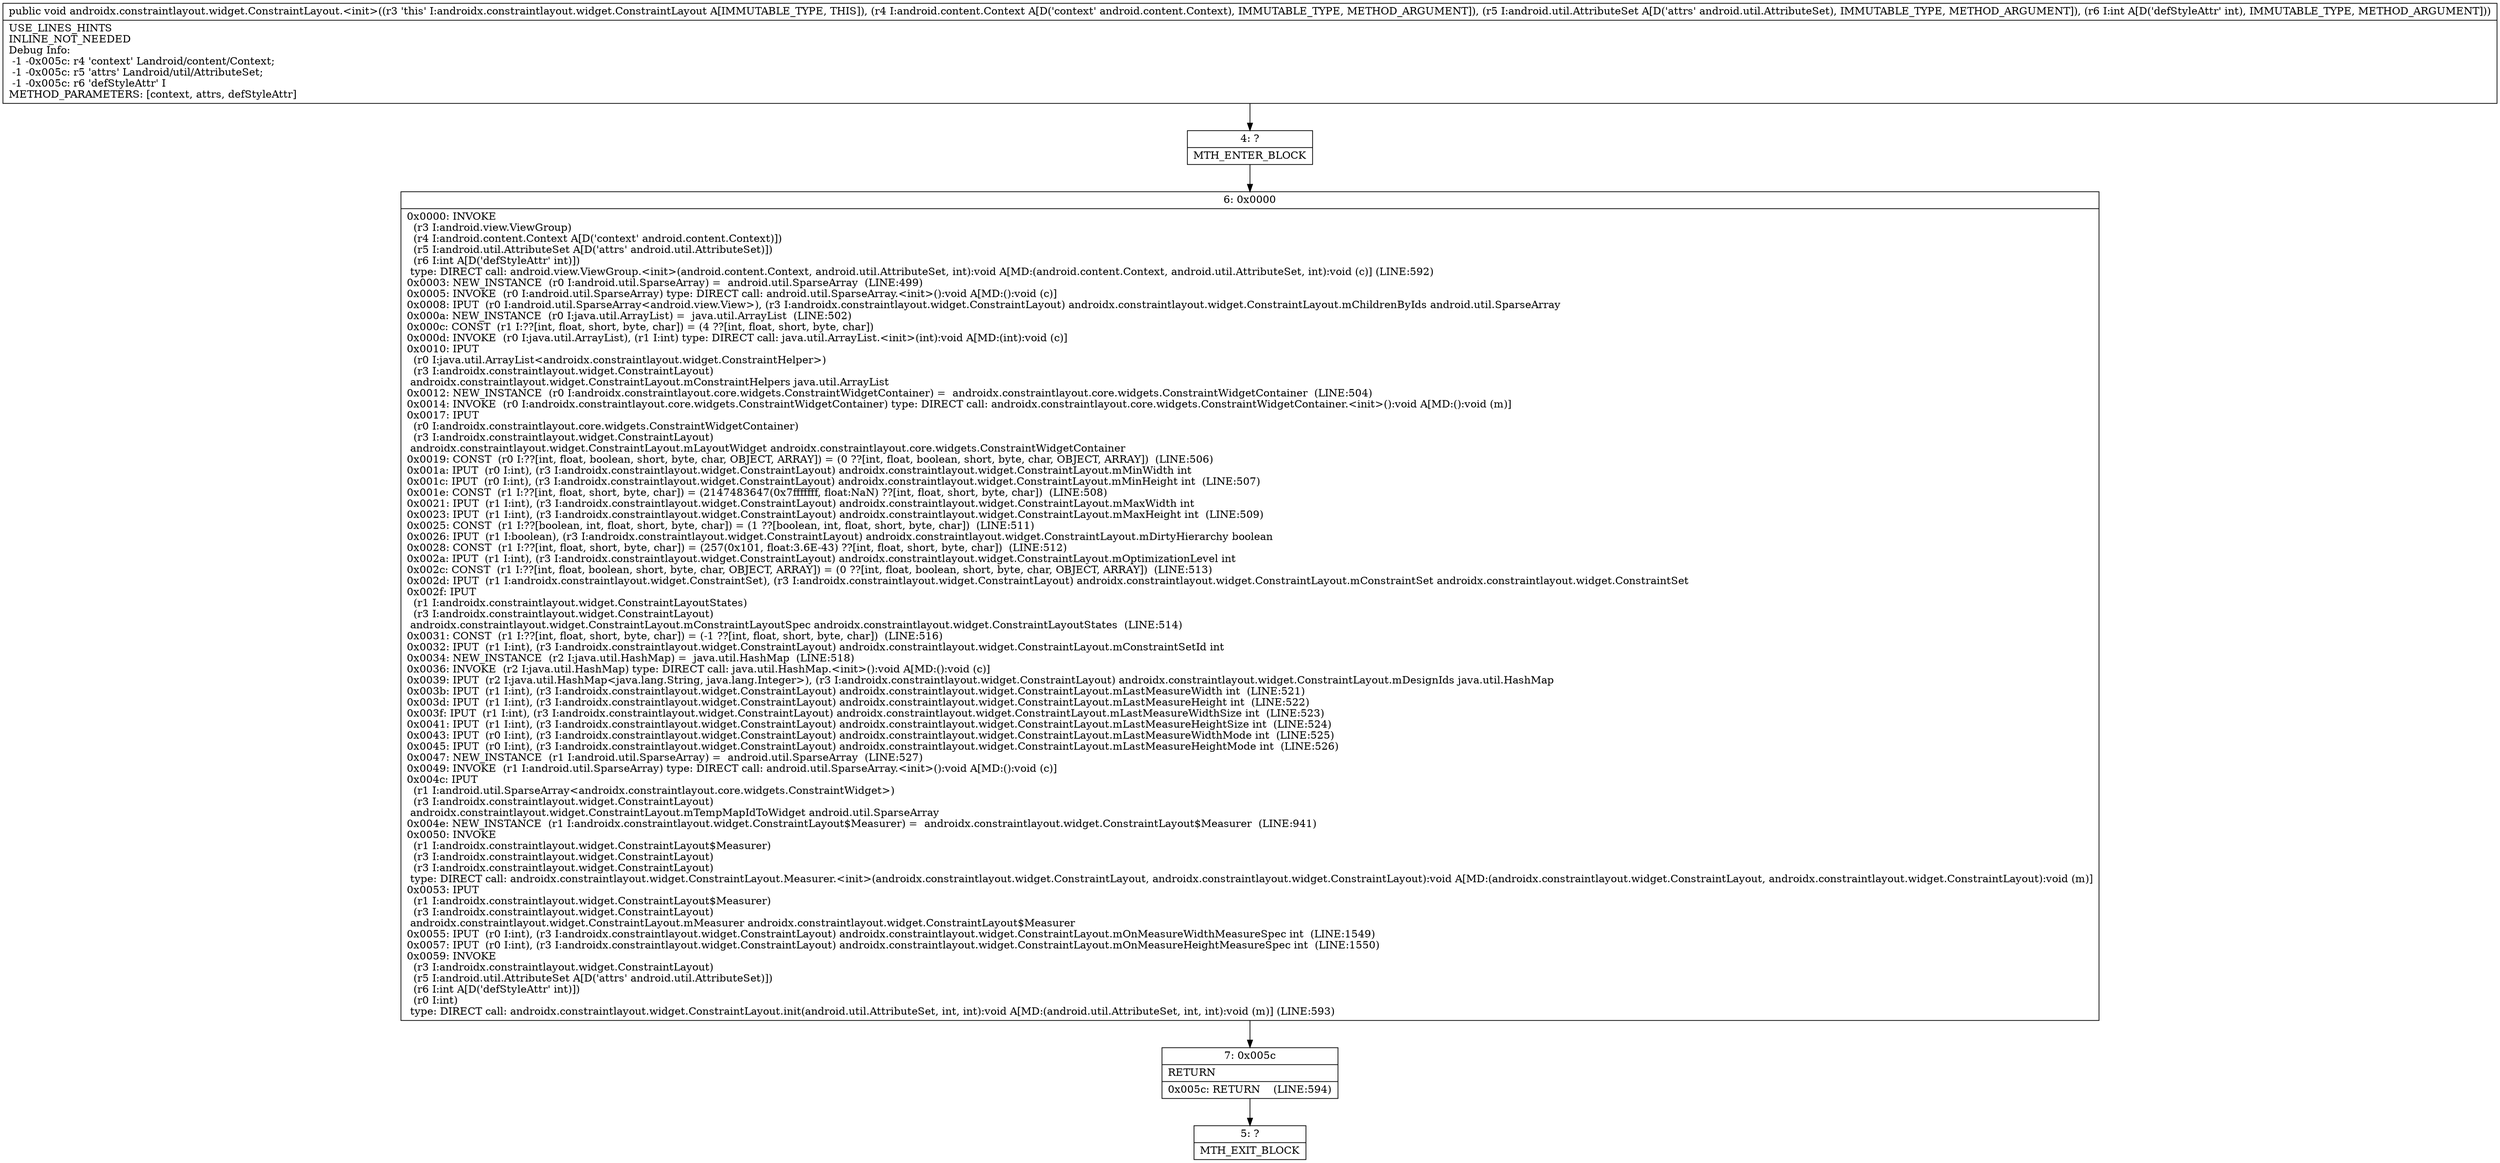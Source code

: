 digraph "CFG forandroidx.constraintlayout.widget.ConstraintLayout.\<init\>(Landroid\/content\/Context;Landroid\/util\/AttributeSet;I)V" {
Node_4 [shape=record,label="{4\:\ ?|MTH_ENTER_BLOCK\l}"];
Node_6 [shape=record,label="{6\:\ 0x0000|0x0000: INVOKE  \l  (r3 I:android.view.ViewGroup)\l  (r4 I:android.content.Context A[D('context' android.content.Context)])\l  (r5 I:android.util.AttributeSet A[D('attrs' android.util.AttributeSet)])\l  (r6 I:int A[D('defStyleAttr' int)])\l type: DIRECT call: android.view.ViewGroup.\<init\>(android.content.Context, android.util.AttributeSet, int):void A[MD:(android.content.Context, android.util.AttributeSet, int):void (c)] (LINE:592)\l0x0003: NEW_INSTANCE  (r0 I:android.util.SparseArray) =  android.util.SparseArray  (LINE:499)\l0x0005: INVOKE  (r0 I:android.util.SparseArray) type: DIRECT call: android.util.SparseArray.\<init\>():void A[MD:():void (c)]\l0x0008: IPUT  (r0 I:android.util.SparseArray\<android.view.View\>), (r3 I:androidx.constraintlayout.widget.ConstraintLayout) androidx.constraintlayout.widget.ConstraintLayout.mChildrenByIds android.util.SparseArray \l0x000a: NEW_INSTANCE  (r0 I:java.util.ArrayList) =  java.util.ArrayList  (LINE:502)\l0x000c: CONST  (r1 I:??[int, float, short, byte, char]) = (4 ??[int, float, short, byte, char]) \l0x000d: INVOKE  (r0 I:java.util.ArrayList), (r1 I:int) type: DIRECT call: java.util.ArrayList.\<init\>(int):void A[MD:(int):void (c)]\l0x0010: IPUT  \l  (r0 I:java.util.ArrayList\<androidx.constraintlayout.widget.ConstraintHelper\>)\l  (r3 I:androidx.constraintlayout.widget.ConstraintLayout)\l androidx.constraintlayout.widget.ConstraintLayout.mConstraintHelpers java.util.ArrayList \l0x0012: NEW_INSTANCE  (r0 I:androidx.constraintlayout.core.widgets.ConstraintWidgetContainer) =  androidx.constraintlayout.core.widgets.ConstraintWidgetContainer  (LINE:504)\l0x0014: INVOKE  (r0 I:androidx.constraintlayout.core.widgets.ConstraintWidgetContainer) type: DIRECT call: androidx.constraintlayout.core.widgets.ConstraintWidgetContainer.\<init\>():void A[MD:():void (m)]\l0x0017: IPUT  \l  (r0 I:androidx.constraintlayout.core.widgets.ConstraintWidgetContainer)\l  (r3 I:androidx.constraintlayout.widget.ConstraintLayout)\l androidx.constraintlayout.widget.ConstraintLayout.mLayoutWidget androidx.constraintlayout.core.widgets.ConstraintWidgetContainer \l0x0019: CONST  (r0 I:??[int, float, boolean, short, byte, char, OBJECT, ARRAY]) = (0 ??[int, float, boolean, short, byte, char, OBJECT, ARRAY])  (LINE:506)\l0x001a: IPUT  (r0 I:int), (r3 I:androidx.constraintlayout.widget.ConstraintLayout) androidx.constraintlayout.widget.ConstraintLayout.mMinWidth int \l0x001c: IPUT  (r0 I:int), (r3 I:androidx.constraintlayout.widget.ConstraintLayout) androidx.constraintlayout.widget.ConstraintLayout.mMinHeight int  (LINE:507)\l0x001e: CONST  (r1 I:??[int, float, short, byte, char]) = (2147483647(0x7fffffff, float:NaN) ??[int, float, short, byte, char])  (LINE:508)\l0x0021: IPUT  (r1 I:int), (r3 I:androidx.constraintlayout.widget.ConstraintLayout) androidx.constraintlayout.widget.ConstraintLayout.mMaxWidth int \l0x0023: IPUT  (r1 I:int), (r3 I:androidx.constraintlayout.widget.ConstraintLayout) androidx.constraintlayout.widget.ConstraintLayout.mMaxHeight int  (LINE:509)\l0x0025: CONST  (r1 I:??[boolean, int, float, short, byte, char]) = (1 ??[boolean, int, float, short, byte, char])  (LINE:511)\l0x0026: IPUT  (r1 I:boolean), (r3 I:androidx.constraintlayout.widget.ConstraintLayout) androidx.constraintlayout.widget.ConstraintLayout.mDirtyHierarchy boolean \l0x0028: CONST  (r1 I:??[int, float, short, byte, char]) = (257(0x101, float:3.6E\-43) ??[int, float, short, byte, char])  (LINE:512)\l0x002a: IPUT  (r1 I:int), (r3 I:androidx.constraintlayout.widget.ConstraintLayout) androidx.constraintlayout.widget.ConstraintLayout.mOptimizationLevel int \l0x002c: CONST  (r1 I:??[int, float, boolean, short, byte, char, OBJECT, ARRAY]) = (0 ??[int, float, boolean, short, byte, char, OBJECT, ARRAY])  (LINE:513)\l0x002d: IPUT  (r1 I:androidx.constraintlayout.widget.ConstraintSet), (r3 I:androidx.constraintlayout.widget.ConstraintLayout) androidx.constraintlayout.widget.ConstraintLayout.mConstraintSet androidx.constraintlayout.widget.ConstraintSet \l0x002f: IPUT  \l  (r1 I:androidx.constraintlayout.widget.ConstraintLayoutStates)\l  (r3 I:androidx.constraintlayout.widget.ConstraintLayout)\l androidx.constraintlayout.widget.ConstraintLayout.mConstraintLayoutSpec androidx.constraintlayout.widget.ConstraintLayoutStates  (LINE:514)\l0x0031: CONST  (r1 I:??[int, float, short, byte, char]) = (\-1 ??[int, float, short, byte, char])  (LINE:516)\l0x0032: IPUT  (r1 I:int), (r3 I:androidx.constraintlayout.widget.ConstraintLayout) androidx.constraintlayout.widget.ConstraintLayout.mConstraintSetId int \l0x0034: NEW_INSTANCE  (r2 I:java.util.HashMap) =  java.util.HashMap  (LINE:518)\l0x0036: INVOKE  (r2 I:java.util.HashMap) type: DIRECT call: java.util.HashMap.\<init\>():void A[MD:():void (c)]\l0x0039: IPUT  (r2 I:java.util.HashMap\<java.lang.String, java.lang.Integer\>), (r3 I:androidx.constraintlayout.widget.ConstraintLayout) androidx.constraintlayout.widget.ConstraintLayout.mDesignIds java.util.HashMap \l0x003b: IPUT  (r1 I:int), (r3 I:androidx.constraintlayout.widget.ConstraintLayout) androidx.constraintlayout.widget.ConstraintLayout.mLastMeasureWidth int  (LINE:521)\l0x003d: IPUT  (r1 I:int), (r3 I:androidx.constraintlayout.widget.ConstraintLayout) androidx.constraintlayout.widget.ConstraintLayout.mLastMeasureHeight int  (LINE:522)\l0x003f: IPUT  (r1 I:int), (r3 I:androidx.constraintlayout.widget.ConstraintLayout) androidx.constraintlayout.widget.ConstraintLayout.mLastMeasureWidthSize int  (LINE:523)\l0x0041: IPUT  (r1 I:int), (r3 I:androidx.constraintlayout.widget.ConstraintLayout) androidx.constraintlayout.widget.ConstraintLayout.mLastMeasureHeightSize int  (LINE:524)\l0x0043: IPUT  (r0 I:int), (r3 I:androidx.constraintlayout.widget.ConstraintLayout) androidx.constraintlayout.widget.ConstraintLayout.mLastMeasureWidthMode int  (LINE:525)\l0x0045: IPUT  (r0 I:int), (r3 I:androidx.constraintlayout.widget.ConstraintLayout) androidx.constraintlayout.widget.ConstraintLayout.mLastMeasureHeightMode int  (LINE:526)\l0x0047: NEW_INSTANCE  (r1 I:android.util.SparseArray) =  android.util.SparseArray  (LINE:527)\l0x0049: INVOKE  (r1 I:android.util.SparseArray) type: DIRECT call: android.util.SparseArray.\<init\>():void A[MD:():void (c)]\l0x004c: IPUT  \l  (r1 I:android.util.SparseArray\<androidx.constraintlayout.core.widgets.ConstraintWidget\>)\l  (r3 I:androidx.constraintlayout.widget.ConstraintLayout)\l androidx.constraintlayout.widget.ConstraintLayout.mTempMapIdToWidget android.util.SparseArray \l0x004e: NEW_INSTANCE  (r1 I:androidx.constraintlayout.widget.ConstraintLayout$Measurer) =  androidx.constraintlayout.widget.ConstraintLayout$Measurer  (LINE:941)\l0x0050: INVOKE  \l  (r1 I:androidx.constraintlayout.widget.ConstraintLayout$Measurer)\l  (r3 I:androidx.constraintlayout.widget.ConstraintLayout)\l  (r3 I:androidx.constraintlayout.widget.ConstraintLayout)\l type: DIRECT call: androidx.constraintlayout.widget.ConstraintLayout.Measurer.\<init\>(androidx.constraintlayout.widget.ConstraintLayout, androidx.constraintlayout.widget.ConstraintLayout):void A[MD:(androidx.constraintlayout.widget.ConstraintLayout, androidx.constraintlayout.widget.ConstraintLayout):void (m)]\l0x0053: IPUT  \l  (r1 I:androidx.constraintlayout.widget.ConstraintLayout$Measurer)\l  (r3 I:androidx.constraintlayout.widget.ConstraintLayout)\l androidx.constraintlayout.widget.ConstraintLayout.mMeasurer androidx.constraintlayout.widget.ConstraintLayout$Measurer \l0x0055: IPUT  (r0 I:int), (r3 I:androidx.constraintlayout.widget.ConstraintLayout) androidx.constraintlayout.widget.ConstraintLayout.mOnMeasureWidthMeasureSpec int  (LINE:1549)\l0x0057: IPUT  (r0 I:int), (r3 I:androidx.constraintlayout.widget.ConstraintLayout) androidx.constraintlayout.widget.ConstraintLayout.mOnMeasureHeightMeasureSpec int  (LINE:1550)\l0x0059: INVOKE  \l  (r3 I:androidx.constraintlayout.widget.ConstraintLayout)\l  (r5 I:android.util.AttributeSet A[D('attrs' android.util.AttributeSet)])\l  (r6 I:int A[D('defStyleAttr' int)])\l  (r0 I:int)\l type: DIRECT call: androidx.constraintlayout.widget.ConstraintLayout.init(android.util.AttributeSet, int, int):void A[MD:(android.util.AttributeSet, int, int):void (m)] (LINE:593)\l}"];
Node_7 [shape=record,label="{7\:\ 0x005c|RETURN\l|0x005c: RETURN    (LINE:594)\l}"];
Node_5 [shape=record,label="{5\:\ ?|MTH_EXIT_BLOCK\l}"];
MethodNode[shape=record,label="{public void androidx.constraintlayout.widget.ConstraintLayout.\<init\>((r3 'this' I:androidx.constraintlayout.widget.ConstraintLayout A[IMMUTABLE_TYPE, THIS]), (r4 I:android.content.Context A[D('context' android.content.Context), IMMUTABLE_TYPE, METHOD_ARGUMENT]), (r5 I:android.util.AttributeSet A[D('attrs' android.util.AttributeSet), IMMUTABLE_TYPE, METHOD_ARGUMENT]), (r6 I:int A[D('defStyleAttr' int), IMMUTABLE_TYPE, METHOD_ARGUMENT]))  | USE_LINES_HINTS\lINLINE_NOT_NEEDED\lDebug Info:\l  \-1 \-0x005c: r4 'context' Landroid\/content\/Context;\l  \-1 \-0x005c: r5 'attrs' Landroid\/util\/AttributeSet;\l  \-1 \-0x005c: r6 'defStyleAttr' I\lMETHOD_PARAMETERS: [context, attrs, defStyleAttr]\l}"];
MethodNode -> Node_4;Node_4 -> Node_6;
Node_6 -> Node_7;
Node_7 -> Node_5;
}

